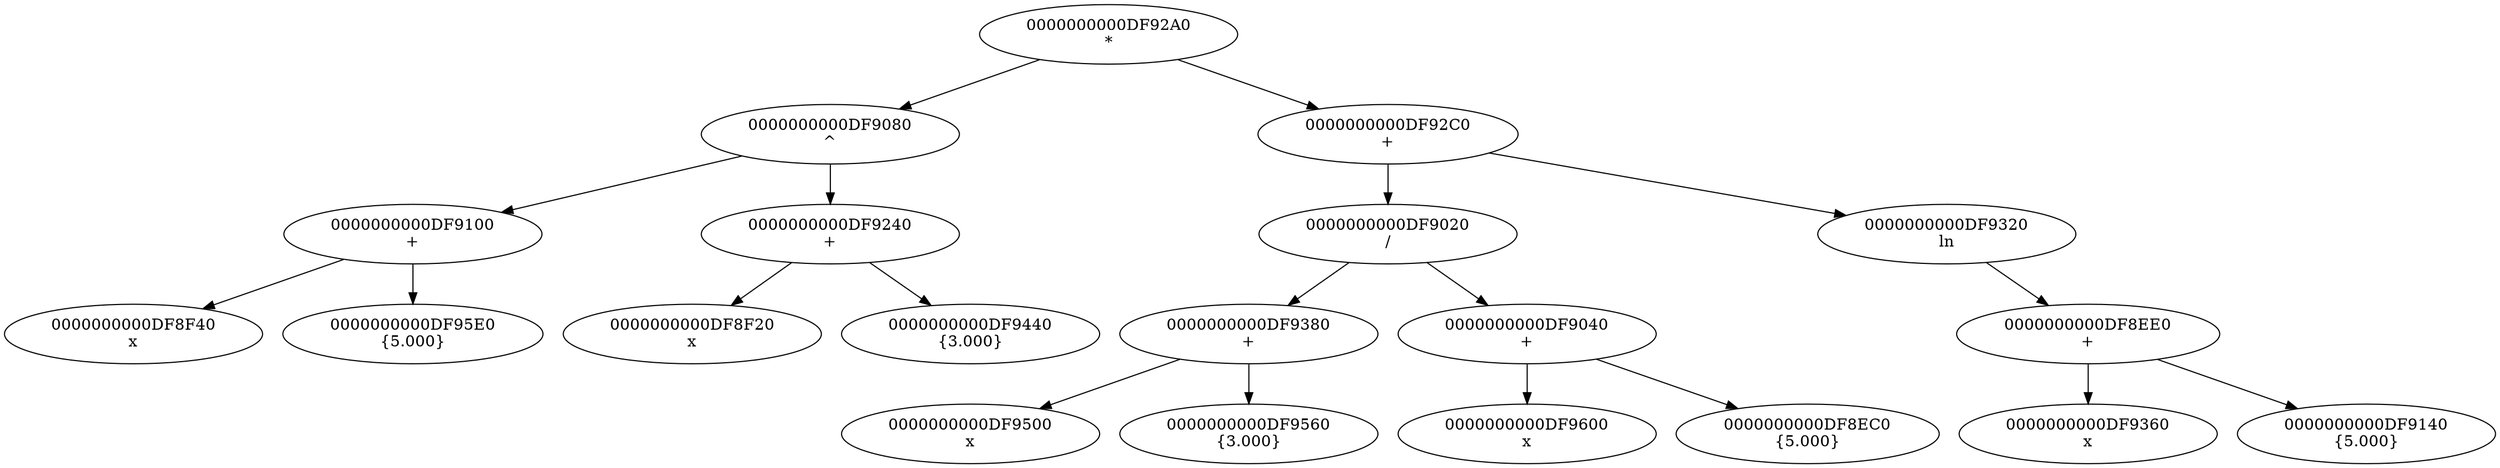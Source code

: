 digraph G{
"0000000000DF92A0
*"->"0000000000DF9080
^";
"0000000000DF92A0
*"->"0000000000DF92C0
+";
"0000000000DF9080
^"->"0000000000DF9100
+";
"0000000000DF9080
^"->"0000000000DF9240
+";
"0000000000DF9100
+"->"0000000000DF8F40
x";
"0000000000DF9100
+"->"0000000000DF95E0
{5.000}";
"0000000000DF8F40
x";
"0000000000DF95E0
{5.000}";
"0000000000DF9240
+"->"0000000000DF8F20
x";
"0000000000DF9240
+"->"0000000000DF9440
{3.000}";
"0000000000DF8F20
x";
"0000000000DF9440
{3.000}";
"0000000000DF92C0
+"->"0000000000DF9020
/";
"0000000000DF92C0
+"->"0000000000DF9320
ln";
"0000000000DF9020
/"->"0000000000DF9380
+";
"0000000000DF9020
/"->"0000000000DF9040
+";
"0000000000DF9380
+"->"0000000000DF9500
x";
"0000000000DF9380
+"->"0000000000DF9560
{3.000}";
"0000000000DF9500
x";
"0000000000DF9560
{3.000}";
"0000000000DF9040
+"->"0000000000DF9600
x";
"0000000000DF9040
+"->"0000000000DF8EC0
{5.000}";
"0000000000DF9600
x";
"0000000000DF8EC0
{5.000}";
"0000000000DF9320
ln"->"0000000000DF8EE0
+";
"0000000000DF8EE0
+"->"0000000000DF9360
x";
"0000000000DF8EE0
+"->"0000000000DF9140
{5.000}";
"0000000000DF9360
x";
"0000000000DF9140
{5.000}";
}